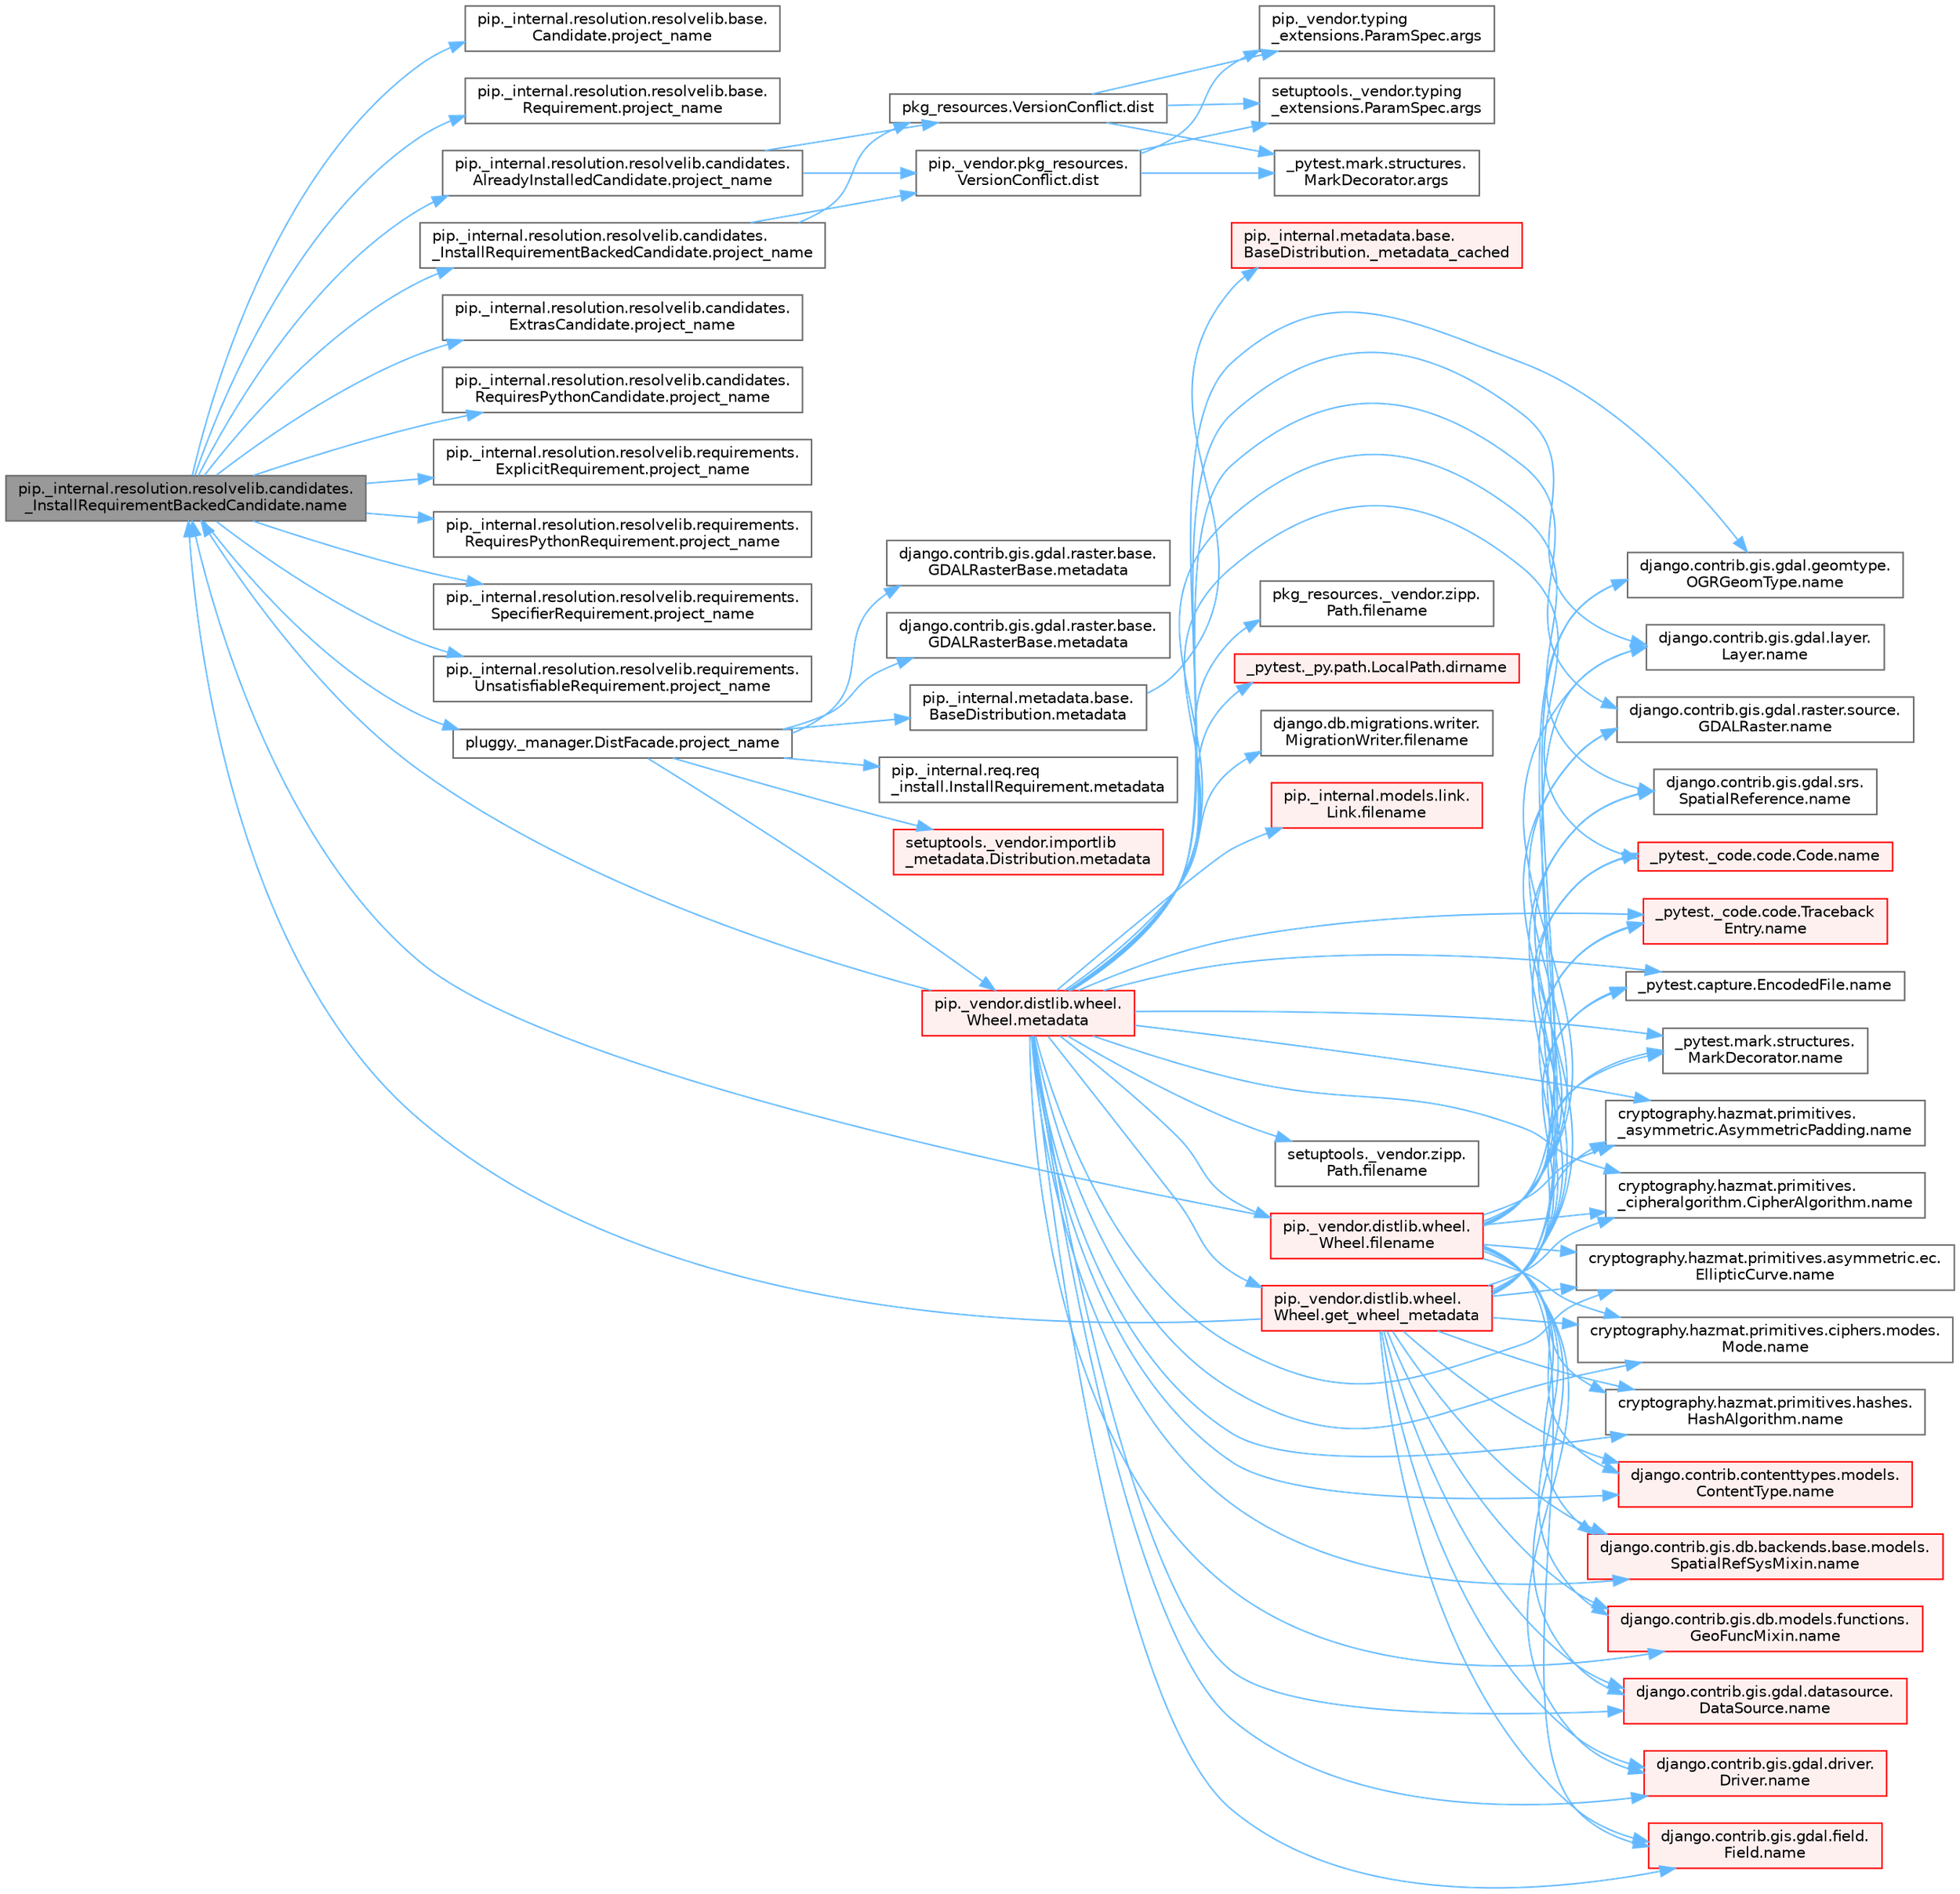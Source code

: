 digraph "pip._internal.resolution.resolvelib.candidates._InstallRequirementBackedCandidate.name"
{
 // LATEX_PDF_SIZE
  bgcolor="transparent";
  edge [fontname=Helvetica,fontsize=10,labelfontname=Helvetica,labelfontsize=10];
  node [fontname=Helvetica,fontsize=10,shape=box,height=0.2,width=0.4];
  rankdir="LR";
  Node1 [id="Node000001",label="pip._internal.resolution.resolvelib.candidates.\l_InstallRequirementBackedCandidate.name",height=0.2,width=0.4,color="gray40", fillcolor="grey60", style="filled", fontcolor="black",tooltip=" "];
  Node1 -> Node2 [id="edge1_Node000001_Node000002",color="steelblue1",style="solid",tooltip=" "];
  Node2 [id="Node000002",label="pip._internal.resolution.resolvelib.base.\lCandidate.project_name",height=0.2,width=0.4,color="grey40", fillcolor="white", style="filled",URL="$classpip_1_1__internal_1_1resolution_1_1resolvelib_1_1base_1_1_candidate.html#aceefc46c594fc32f62a567eafa8ff507",tooltip=" "];
  Node1 -> Node3 [id="edge2_Node000001_Node000003",color="steelblue1",style="solid",tooltip=" "];
  Node3 [id="Node000003",label="pip._internal.resolution.resolvelib.base.\lRequirement.project_name",height=0.2,width=0.4,color="grey40", fillcolor="white", style="filled",URL="$classpip_1_1__internal_1_1resolution_1_1resolvelib_1_1base_1_1_requirement.html#a9e7ef67fedb014e089230eab20cd5e62",tooltip=" "];
  Node1 -> Node4 [id="edge3_Node000001_Node000004",color="steelblue1",style="solid",tooltip=" "];
  Node4 [id="Node000004",label="pip._internal.resolution.resolvelib.candidates.\l_InstallRequirementBackedCandidate.project_name",height=0.2,width=0.4,color="grey40", fillcolor="white", style="filled",URL="$classpip_1_1__internal_1_1resolution_1_1resolvelib_1_1candidates_1_1___install_requirement_backed_candidate.html#afb29636cf2105645e2e535afe69ee58b",tooltip=" "];
  Node4 -> Node5 [id="edge4_Node000004_Node000005",color="steelblue1",style="solid",tooltip=" "];
  Node5 [id="Node000005",label="pip._vendor.pkg_resources.\lVersionConflict.dist",height=0.2,width=0.4,color="grey40", fillcolor="white", style="filled",URL="$classpip_1_1__vendor_1_1pkg__resources_1_1_version_conflict.html#a7fa47ad16b5d2c05a357fb42fc4d595d",tooltip=" "];
  Node5 -> Node6 [id="edge5_Node000005_Node000006",color="steelblue1",style="solid",tooltip=" "];
  Node6 [id="Node000006",label="_pytest.mark.structures.\lMarkDecorator.args",height=0.2,width=0.4,color="grey40", fillcolor="white", style="filled",URL="$class__pytest_1_1mark_1_1structures_1_1_mark_decorator.html#ab4999c45eec5ddbd26d29a7b58faca6b",tooltip=" "];
  Node5 -> Node7 [id="edge6_Node000005_Node000007",color="steelblue1",style="solid",tooltip=" "];
  Node7 [id="Node000007",label="pip._vendor.typing\l_extensions.ParamSpec.args",height=0.2,width=0.4,color="grey40", fillcolor="white", style="filled",URL="$classpip_1_1__vendor_1_1typing__extensions_1_1_param_spec.html#af9c011d670deaf40c04ee9c1ae53259f",tooltip=" "];
  Node5 -> Node8 [id="edge7_Node000005_Node000008",color="steelblue1",style="solid",tooltip=" "];
  Node8 [id="Node000008",label="setuptools._vendor.typing\l_extensions.ParamSpec.args",height=0.2,width=0.4,color="grey40", fillcolor="white", style="filled",URL="$classsetuptools_1_1__vendor_1_1typing__extensions_1_1_param_spec.html#ad62e4977155f8ecf52e51dd5377d451c",tooltip=" "];
  Node4 -> Node9 [id="edge8_Node000004_Node000009",color="steelblue1",style="solid",tooltip=" "];
  Node9 [id="Node000009",label="pkg_resources.VersionConflict.dist",height=0.2,width=0.4,color="grey40", fillcolor="white", style="filled",URL="$classpkg__resources_1_1_version_conflict.html#adab9bd550162ac64afce604568730ae8",tooltip=" "];
  Node9 -> Node6 [id="edge9_Node000009_Node000006",color="steelblue1",style="solid",tooltip=" "];
  Node9 -> Node7 [id="edge10_Node000009_Node000007",color="steelblue1",style="solid",tooltip=" "];
  Node9 -> Node8 [id="edge11_Node000009_Node000008",color="steelblue1",style="solid",tooltip=" "];
  Node1 -> Node10 [id="edge12_Node000001_Node000010",color="steelblue1",style="solid",tooltip=" "];
  Node10 [id="Node000010",label="pip._internal.resolution.resolvelib.candidates.\lAlreadyInstalledCandidate.project_name",height=0.2,width=0.4,color="grey40", fillcolor="white", style="filled",URL="$classpip_1_1__internal_1_1resolution_1_1resolvelib_1_1candidates_1_1_already_installed_candidate.html#a7a8c464f07a539f78d39fa5283b6e785",tooltip=" "];
  Node10 -> Node5 [id="edge13_Node000010_Node000005",color="steelblue1",style="solid",tooltip=" "];
  Node10 -> Node9 [id="edge14_Node000010_Node000009",color="steelblue1",style="solid",tooltip=" "];
  Node1 -> Node11 [id="edge15_Node000001_Node000011",color="steelblue1",style="solid",tooltip=" "];
  Node11 [id="Node000011",label="pip._internal.resolution.resolvelib.candidates.\lExtrasCandidate.project_name",height=0.2,width=0.4,color="grey40", fillcolor="white", style="filled",URL="$classpip_1_1__internal_1_1resolution_1_1resolvelib_1_1candidates_1_1_extras_candidate.html#afd5cf51e5e0260ce36e402b61fdba92f",tooltip=" "];
  Node1 -> Node12 [id="edge16_Node000001_Node000012",color="steelblue1",style="solid",tooltip=" "];
  Node12 [id="Node000012",label="pip._internal.resolution.resolvelib.candidates.\lRequiresPythonCandidate.project_name",height=0.2,width=0.4,color="grey40", fillcolor="white", style="filled",URL="$classpip_1_1__internal_1_1resolution_1_1resolvelib_1_1candidates_1_1_requires_python_candidate.html#a3e210595f49465f9b592a12dcaf29a69",tooltip=" "];
  Node1 -> Node13 [id="edge17_Node000001_Node000013",color="steelblue1",style="solid",tooltip=" "];
  Node13 [id="Node000013",label="pip._internal.resolution.resolvelib.requirements.\lExplicitRequirement.project_name",height=0.2,width=0.4,color="grey40", fillcolor="white", style="filled",URL="$classpip_1_1__internal_1_1resolution_1_1resolvelib_1_1requirements_1_1_explicit_requirement.html#a295ba3ae7f6e43ae7f3addb1d50e70fd",tooltip=" "];
  Node1 -> Node14 [id="edge18_Node000001_Node000014",color="steelblue1",style="solid",tooltip=" "];
  Node14 [id="Node000014",label="pip._internal.resolution.resolvelib.requirements.\lRequiresPythonRequirement.project_name",height=0.2,width=0.4,color="grey40", fillcolor="white", style="filled",URL="$classpip_1_1__internal_1_1resolution_1_1resolvelib_1_1requirements_1_1_requires_python_requirement.html#af5ab8fd112f3ff86dd04c739a9565227",tooltip=" "];
  Node1 -> Node15 [id="edge19_Node000001_Node000015",color="steelblue1",style="solid",tooltip=" "];
  Node15 [id="Node000015",label="pip._internal.resolution.resolvelib.requirements.\lSpecifierRequirement.project_name",height=0.2,width=0.4,color="grey40", fillcolor="white", style="filled",URL="$classpip_1_1__internal_1_1resolution_1_1resolvelib_1_1requirements_1_1_specifier_requirement.html#a1610069dd17d6255c0dea8a1d2e6763f",tooltip=" "];
  Node1 -> Node16 [id="edge20_Node000001_Node000016",color="steelblue1",style="solid",tooltip=" "];
  Node16 [id="Node000016",label="pip._internal.resolution.resolvelib.requirements.\lUnsatisfiableRequirement.project_name",height=0.2,width=0.4,color="grey40", fillcolor="white", style="filled",URL="$classpip_1_1__internal_1_1resolution_1_1resolvelib_1_1requirements_1_1_unsatisfiable_requirement.html#a9d0359f486d02c7db78c02de65707837",tooltip=" "];
  Node1 -> Node17 [id="edge21_Node000001_Node000017",color="steelblue1",style="solid",tooltip=" "];
  Node17 [id="Node000017",label="pluggy._manager.DistFacade.project_name",height=0.2,width=0.4,color="grey40", fillcolor="white", style="filled",URL="$classpluggy_1_1__manager_1_1_dist_facade.html#a0c6a7601612999d7e2f7045dc9b31993",tooltip=" "];
  Node17 -> Node18 [id="edge22_Node000017_Node000018",color="steelblue1",style="solid",tooltip=" "];
  Node18 [id="Node000018",label="django.contrib.gis.gdal.raster.base.\lGDALRasterBase.metadata",height=0.2,width=0.4,color="grey40", fillcolor="white", style="filled",URL="$classdjango_1_1contrib_1_1gis_1_1gdal_1_1raster_1_1base_1_1_g_d_a_l_raster_base.html#ac656a9816397d9b605bdbc6175fde717",tooltip=" "];
  Node17 -> Node19 [id="edge23_Node000017_Node000019",color="steelblue1",style="solid",tooltip=" "];
  Node19 [id="Node000019",label="django.contrib.gis.gdal.raster.base.\lGDALRasterBase.metadata",height=0.2,width=0.4,color="grey40", fillcolor="white", style="filled",URL="$classdjango_1_1contrib_1_1gis_1_1gdal_1_1raster_1_1base_1_1_g_d_a_l_raster_base.html#ac68a22e3a52d43707936b339b8af62ad",tooltip=" "];
  Node17 -> Node20 [id="edge24_Node000017_Node000020",color="steelblue1",style="solid",tooltip=" "];
  Node20 [id="Node000020",label="pip._internal.metadata.base.\lBaseDistribution.metadata",height=0.2,width=0.4,color="grey40", fillcolor="white", style="filled",URL="$classpip_1_1__internal_1_1metadata_1_1base_1_1_base_distribution.html#a665b55bcebd861e5959f53a7d2f1350f",tooltip=" "];
  Node20 -> Node21 [id="edge25_Node000020_Node000021",color="steelblue1",style="solid",tooltip=" "];
  Node21 [id="Node000021",label="pip._internal.metadata.base.\lBaseDistribution._metadata_cached",height=0.2,width=0.4,color="red", fillcolor="#FFF0F0", style="filled",URL="$classpip_1_1__internal_1_1metadata_1_1base_1_1_base_distribution.html#a12683b16870a097bbe854e4ee3364f7f",tooltip=" "];
  Node17 -> Node565 [id="edge26_Node000017_Node000565",color="steelblue1",style="solid",tooltip=" "];
  Node565 [id="Node000565",label="pip._internal.req.req\l_install.InstallRequirement.metadata",height=0.2,width=0.4,color="grey40", fillcolor="white", style="filled",URL="$classpip_1_1__internal_1_1req_1_1req__install_1_1_install_requirement.html#a212fdd382933af2966e6a94c2db91bca",tooltip=" "];
  Node17 -> Node566 [id="edge27_Node000017_Node000566",color="steelblue1",style="solid",tooltip=" "];
  Node566 [id="Node000566",label="pip._vendor.distlib.wheel.\lWheel.metadata",height=0.2,width=0.4,color="red", fillcolor="#FFF0F0", style="filled",URL="$classpip_1_1__vendor_1_1distlib_1_1wheel_1_1_wheel.html#a9e567ddb3165e2b2bdb2c358774b32a6",tooltip=" "];
  Node566 -> Node567 [id="edge28_Node000566_Node000567",color="steelblue1",style="solid",tooltip=" "];
  Node567 [id="Node000567",label="_pytest._py.path.LocalPath.dirname",height=0.2,width=0.4,color="red", fillcolor="#FFF0F0", style="filled",URL="$class__pytest_1_1__py_1_1path_1_1_local_path.html#aa1920ee3bb71bfb594e849010c5971ac",tooltip=" "];
  Node566 -> Node568 [id="edge29_Node000566_Node000568",color="steelblue1",style="solid",tooltip=" "];
  Node568 [id="Node000568",label="django.db.migrations.writer.\lMigrationWriter.filename",height=0.2,width=0.4,color="grey40", fillcolor="white", style="filled",URL="$classdjango_1_1db_1_1migrations_1_1writer_1_1_migration_writer.html#ae24480c1739a3664d744483f682558f6",tooltip=" "];
  Node566 -> Node569 [id="edge30_Node000566_Node000569",color="steelblue1",style="solid",tooltip=" "];
  Node569 [id="Node000569",label="pip._internal.models.link.\lLink.filename",height=0.2,width=0.4,color="red", fillcolor="#FFF0F0", style="filled",URL="$classpip_1_1__internal_1_1models_1_1link_1_1_link.html#a5fb02f5a5a42909c89a18745b74cf998",tooltip=" "];
  Node566 -> Node991 [id="edge31_Node000566_Node000991",color="steelblue1",style="solid",tooltip=" "];
  Node991 [id="Node000991",label="pip._vendor.distlib.wheel.\lWheel.filename",height=0.2,width=0.4,color="red", fillcolor="#FFF0F0", style="filled",URL="$classpip_1_1__vendor_1_1distlib_1_1wheel_1_1_wheel.html#a396687a6caff7584126f2dec111900fd",tooltip=" "];
  Node991 -> Node357 [id="edge32_Node000991_Node000357",color="steelblue1",style="solid",tooltip=" "];
  Node357 [id="Node000357",label="_pytest._code.code.Code.name",height=0.2,width=0.4,color="red", fillcolor="#FFF0F0", style="filled",URL="$class__pytest_1_1__code_1_1code_1_1_code.html#a1f3cbc53ca6df4a1bab12183694b6e78",tooltip=" "];
  Node991 -> Node358 [id="edge33_Node000991_Node000358",color="steelblue1",style="solid",tooltip=" "];
  Node358 [id="Node000358",label="_pytest._code.code.Traceback\lEntry.name",height=0.2,width=0.4,color="red", fillcolor="#FFF0F0", style="filled",URL="$class__pytest_1_1__code_1_1code_1_1_traceback_entry.html#a106b95c0753f41669fbfb8ee4c11ad3d",tooltip=" "];
  Node991 -> Node359 [id="edge34_Node000991_Node000359",color="steelblue1",style="solid",tooltip=" "];
  Node359 [id="Node000359",label="_pytest.capture.EncodedFile.name",height=0.2,width=0.4,color="grey40", fillcolor="white", style="filled",URL="$class__pytest_1_1capture_1_1_encoded_file.html#a738c73b5de21c7261d9e51f71e4f0397",tooltip=" "];
  Node991 -> Node360 [id="edge35_Node000991_Node000360",color="steelblue1",style="solid",tooltip=" "];
  Node360 [id="Node000360",label="_pytest.mark.structures.\lMarkDecorator.name",height=0.2,width=0.4,color="grey40", fillcolor="white", style="filled",URL="$class__pytest_1_1mark_1_1structures_1_1_mark_decorator.html#ae8f66760cda125450e0e3bd38689c72f",tooltip=" "];
  Node991 -> Node361 [id="edge36_Node000991_Node000361",color="steelblue1",style="solid",tooltip=" "];
  Node361 [id="Node000361",label="cryptography.hazmat.primitives.\l_asymmetric.AsymmetricPadding.name",height=0.2,width=0.4,color="grey40", fillcolor="white", style="filled",URL="$classcryptography_1_1hazmat_1_1primitives_1_1__asymmetric_1_1_asymmetric_padding.html#a8f72e8284cb336861a873ed5ce0e39b5",tooltip=" "];
  Node991 -> Node362 [id="edge37_Node000991_Node000362",color="steelblue1",style="solid",tooltip=" "];
  Node362 [id="Node000362",label="cryptography.hazmat.primitives.\l_cipheralgorithm.CipherAlgorithm.name",height=0.2,width=0.4,color="grey40", fillcolor="white", style="filled",URL="$classcryptography_1_1hazmat_1_1primitives_1_1__cipheralgorithm_1_1_cipher_algorithm.html#a50567a5c3388450ab7aa883ab34a1ac7",tooltip=" "];
  Node991 -> Node363 [id="edge38_Node000991_Node000363",color="steelblue1",style="solid",tooltip=" "];
  Node363 [id="Node000363",label="cryptography.hazmat.primitives.asymmetric.ec.\lEllipticCurve.name",height=0.2,width=0.4,color="grey40", fillcolor="white", style="filled",URL="$classcryptography_1_1hazmat_1_1primitives_1_1asymmetric_1_1ec_1_1_elliptic_curve.html#a2775c4e945309a6c7ea33dace1698a60",tooltip=" "];
  Node991 -> Node364 [id="edge39_Node000991_Node000364",color="steelblue1",style="solid",tooltip=" "];
  Node364 [id="Node000364",label="cryptography.hazmat.primitives.ciphers.modes.\lMode.name",height=0.2,width=0.4,color="grey40", fillcolor="white", style="filled",URL="$classcryptography_1_1hazmat_1_1primitives_1_1ciphers_1_1modes_1_1_mode.html#a99d93fd1370a2abbb5bb5cffbd5ff0f7",tooltip=" "];
  Node991 -> Node365 [id="edge40_Node000991_Node000365",color="steelblue1",style="solid",tooltip=" "];
  Node365 [id="Node000365",label="cryptography.hazmat.primitives.hashes.\lHashAlgorithm.name",height=0.2,width=0.4,color="grey40", fillcolor="white", style="filled",URL="$classcryptography_1_1hazmat_1_1primitives_1_1hashes_1_1_hash_algorithm.html#a42c7e1582d9b46a015774af9e5cbbb0b",tooltip=" "];
  Node991 -> Node366 [id="edge41_Node000991_Node000366",color="steelblue1",style="solid",tooltip=" "];
  Node366 [id="Node000366",label="django.contrib.contenttypes.models.\lContentType.name",height=0.2,width=0.4,color="red", fillcolor="#FFF0F0", style="filled",URL="$classdjango_1_1contrib_1_1contenttypes_1_1models_1_1_content_type.html#a305b62f56597bb2e4823dcf5e6ccdcf8",tooltip=" "];
  Node991 -> Node368 [id="edge42_Node000991_Node000368",color="steelblue1",style="solid",tooltip=" "];
  Node368 [id="Node000368",label="django.contrib.gis.db.backends.base.models.\lSpatialRefSysMixin.name",height=0.2,width=0.4,color="red", fillcolor="#FFF0F0", style="filled",URL="$classdjango_1_1contrib_1_1gis_1_1db_1_1backends_1_1base_1_1models_1_1_spatial_ref_sys_mixin.html#a56fe36e786b49160249395f453dd1cab",tooltip=" "];
  Node991 -> Node369 [id="edge43_Node000991_Node000369",color="steelblue1",style="solid",tooltip=" "];
  Node369 [id="Node000369",label="django.contrib.gis.db.models.functions.\lGeoFuncMixin.name",height=0.2,width=0.4,color="red", fillcolor="#FFF0F0", style="filled",URL="$classdjango_1_1contrib_1_1gis_1_1db_1_1models_1_1functions_1_1_geo_func_mixin.html#adeeb6b2c9db337396468712e919af622",tooltip=" "];
  Node991 -> Node370 [id="edge44_Node000991_Node000370",color="steelblue1",style="solid",tooltip=" "];
  Node370 [id="Node000370",label="django.contrib.gis.gdal.datasource.\lDataSource.name",height=0.2,width=0.4,color="red", fillcolor="#FFF0F0", style="filled",URL="$classdjango_1_1contrib_1_1gis_1_1gdal_1_1datasource_1_1_data_source.html#aaa98728c7ef6f4d96c689550e8af3ed5",tooltip=" "];
  Node991 -> Node371 [id="edge45_Node000991_Node000371",color="steelblue1",style="solid",tooltip=" "];
  Node371 [id="Node000371",label="django.contrib.gis.gdal.driver.\lDriver.name",height=0.2,width=0.4,color="red", fillcolor="#FFF0F0", style="filled",URL="$classdjango_1_1contrib_1_1gis_1_1gdal_1_1driver_1_1_driver.html#aaa5d4d1b9fd762839db84d1e56e36b7f",tooltip=" "];
  Node991 -> Node372 [id="edge46_Node000991_Node000372",color="steelblue1",style="solid",tooltip=" "];
  Node372 [id="Node000372",label="django.contrib.gis.gdal.field.\lField.name",height=0.2,width=0.4,color="red", fillcolor="#FFF0F0", style="filled",URL="$classdjango_1_1contrib_1_1gis_1_1gdal_1_1field_1_1_field.html#a28a3b0af5006d5abf34d5b1497011368",tooltip=" "];
  Node991 -> Node373 [id="edge47_Node000991_Node000373",color="steelblue1",style="solid",tooltip=" "];
  Node373 [id="Node000373",label="django.contrib.gis.gdal.geomtype.\lOGRGeomType.name",height=0.2,width=0.4,color="grey40", fillcolor="white", style="filled",URL="$classdjango_1_1contrib_1_1gis_1_1gdal_1_1geomtype_1_1_o_g_r_geom_type.html#a719b3100682ab8df79fd8a2484163b8e",tooltip=" "];
  Node991 -> Node374 [id="edge48_Node000991_Node000374",color="steelblue1",style="solid",tooltip=" "];
  Node374 [id="Node000374",label="django.contrib.gis.gdal.layer.\lLayer.name",height=0.2,width=0.4,color="grey40", fillcolor="white", style="filled",URL="$classdjango_1_1contrib_1_1gis_1_1gdal_1_1layer_1_1_layer.html#a53791d8e2fe8b1ca86b426a625e7d66c",tooltip=" "];
  Node991 -> Node375 [id="edge49_Node000991_Node000375",color="steelblue1",style="solid",tooltip=" "];
  Node375 [id="Node000375",label="django.contrib.gis.gdal.raster.source.\lGDALRaster.name",height=0.2,width=0.4,color="grey40", fillcolor="white", style="filled",URL="$classdjango_1_1contrib_1_1gis_1_1gdal_1_1raster_1_1source_1_1_g_d_a_l_raster.html#a6cca2a8eca0ab4ff2e89f0f0cce590d1",tooltip=" "];
  Node991 -> Node376 [id="edge50_Node000991_Node000376",color="steelblue1",style="solid",tooltip=" "];
  Node376 [id="Node000376",label="django.contrib.gis.gdal.srs.\lSpatialReference.name",height=0.2,width=0.4,color="grey40", fillcolor="white", style="filled",URL="$classdjango_1_1contrib_1_1gis_1_1gdal_1_1srs_1_1_spatial_reference.html#ac2c9d37b41ae1a91ca63a7046590d603",tooltip=" "];
  Node991 -> Node1 [id="edge51_Node000991_Node000001",color="steelblue1",style="solid",tooltip=" "];
  Node566 -> Node997 [id="edge52_Node000566_Node000997",color="steelblue1",style="solid",tooltip=" "];
  Node997 [id="Node000997",label="pkg_resources._vendor.zipp.\lPath.filename",height=0.2,width=0.4,color="grey40", fillcolor="white", style="filled",URL="$classpkg__resources_1_1__vendor_1_1zipp_1_1_path.html#a364eea0ac8419e712d546d032dd6cd86",tooltip=" "];
  Node566 -> Node998 [id="edge53_Node000566_Node000998",color="steelblue1",style="solid",tooltip=" "];
  Node998 [id="Node000998",label="setuptools._vendor.zipp.\lPath.filename",height=0.2,width=0.4,color="grey40", fillcolor="white", style="filled",URL="$classsetuptools_1_1__vendor_1_1zipp_1_1_path.html#a79fd7191e6fedef64bfc8367ffb48472",tooltip=" "];
  Node566 -> Node2949 [id="edge54_Node000566_Node002949",color="steelblue1",style="solid",tooltip=" "];
  Node2949 [id="Node002949",label="pip._vendor.distlib.wheel.\lWheel.get_wheel_metadata",height=0.2,width=0.4,color="red", fillcolor="#FFF0F0", style="filled",URL="$classpip_1_1__vendor_1_1distlib_1_1wheel_1_1_wheel.html#a66d906d4f1bf156d6c61f9265f2d34f2",tooltip=" "];
  Node2949 -> Node357 [id="edge55_Node002949_Node000357",color="steelblue1",style="solid",tooltip=" "];
  Node2949 -> Node358 [id="edge56_Node002949_Node000358",color="steelblue1",style="solid",tooltip=" "];
  Node2949 -> Node359 [id="edge57_Node002949_Node000359",color="steelblue1",style="solid",tooltip=" "];
  Node2949 -> Node360 [id="edge58_Node002949_Node000360",color="steelblue1",style="solid",tooltip=" "];
  Node2949 -> Node361 [id="edge59_Node002949_Node000361",color="steelblue1",style="solid",tooltip=" "];
  Node2949 -> Node362 [id="edge60_Node002949_Node000362",color="steelblue1",style="solid",tooltip=" "];
  Node2949 -> Node363 [id="edge61_Node002949_Node000363",color="steelblue1",style="solid",tooltip=" "];
  Node2949 -> Node364 [id="edge62_Node002949_Node000364",color="steelblue1",style="solid",tooltip=" "];
  Node2949 -> Node365 [id="edge63_Node002949_Node000365",color="steelblue1",style="solid",tooltip=" "];
  Node2949 -> Node366 [id="edge64_Node002949_Node000366",color="steelblue1",style="solid",tooltip=" "];
  Node2949 -> Node368 [id="edge65_Node002949_Node000368",color="steelblue1",style="solid",tooltip=" "];
  Node2949 -> Node369 [id="edge66_Node002949_Node000369",color="steelblue1",style="solid",tooltip=" "];
  Node2949 -> Node370 [id="edge67_Node002949_Node000370",color="steelblue1",style="solid",tooltip=" "];
  Node2949 -> Node371 [id="edge68_Node002949_Node000371",color="steelblue1",style="solid",tooltip=" "];
  Node2949 -> Node372 [id="edge69_Node002949_Node000372",color="steelblue1",style="solid",tooltip=" "];
  Node2949 -> Node373 [id="edge70_Node002949_Node000373",color="steelblue1",style="solid",tooltip=" "];
  Node2949 -> Node374 [id="edge71_Node002949_Node000374",color="steelblue1",style="solid",tooltip=" "];
  Node2949 -> Node375 [id="edge72_Node002949_Node000375",color="steelblue1",style="solid",tooltip=" "];
  Node2949 -> Node376 [id="edge73_Node002949_Node000376",color="steelblue1",style="solid",tooltip=" "];
  Node2949 -> Node1 [id="edge74_Node002949_Node000001",color="steelblue1",style="solid",tooltip=" "];
  Node566 -> Node357 [id="edge75_Node000566_Node000357",color="steelblue1",style="solid",tooltip=" "];
  Node566 -> Node358 [id="edge76_Node000566_Node000358",color="steelblue1",style="solid",tooltip=" "];
  Node566 -> Node359 [id="edge77_Node000566_Node000359",color="steelblue1",style="solid",tooltip=" "];
  Node566 -> Node360 [id="edge78_Node000566_Node000360",color="steelblue1",style="solid",tooltip=" "];
  Node566 -> Node361 [id="edge79_Node000566_Node000361",color="steelblue1",style="solid",tooltip=" "];
  Node566 -> Node362 [id="edge80_Node000566_Node000362",color="steelblue1",style="solid",tooltip=" "];
  Node566 -> Node363 [id="edge81_Node000566_Node000363",color="steelblue1",style="solid",tooltip=" "];
  Node566 -> Node364 [id="edge82_Node000566_Node000364",color="steelblue1",style="solid",tooltip=" "];
  Node566 -> Node365 [id="edge83_Node000566_Node000365",color="steelblue1",style="solid",tooltip=" "];
  Node566 -> Node366 [id="edge84_Node000566_Node000366",color="steelblue1",style="solid",tooltip=" "];
  Node566 -> Node368 [id="edge85_Node000566_Node000368",color="steelblue1",style="solid",tooltip=" "];
  Node566 -> Node369 [id="edge86_Node000566_Node000369",color="steelblue1",style="solid",tooltip=" "];
  Node566 -> Node370 [id="edge87_Node000566_Node000370",color="steelblue1",style="solid",tooltip=" "];
  Node566 -> Node371 [id="edge88_Node000566_Node000371",color="steelblue1",style="solid",tooltip=" "];
  Node566 -> Node372 [id="edge89_Node000566_Node000372",color="steelblue1",style="solid",tooltip=" "];
  Node566 -> Node373 [id="edge90_Node000566_Node000373",color="steelblue1",style="solid",tooltip=" "];
  Node566 -> Node374 [id="edge91_Node000566_Node000374",color="steelblue1",style="solid",tooltip=" "];
  Node566 -> Node375 [id="edge92_Node000566_Node000375",color="steelblue1",style="solid",tooltip=" "];
  Node566 -> Node376 [id="edge93_Node000566_Node000376",color="steelblue1",style="solid",tooltip=" "];
  Node566 -> Node1 [id="edge94_Node000566_Node000001",color="steelblue1",style="solid",tooltip=" "];
  Node17 -> Node784 [id="edge95_Node000017_Node000784",color="steelblue1",style="solid",tooltip=" "];
  Node784 [id="Node000784",label="setuptools._vendor.importlib\l_metadata.Distribution.metadata",height=0.2,width=0.4,color="red", fillcolor="#FFF0F0", style="filled",URL="$classsetuptools_1_1__vendor_1_1importlib__metadata_1_1_distribution.html#afe56c9fb55cf594cb94d0ebe52c32fad",tooltip=" "];
}
